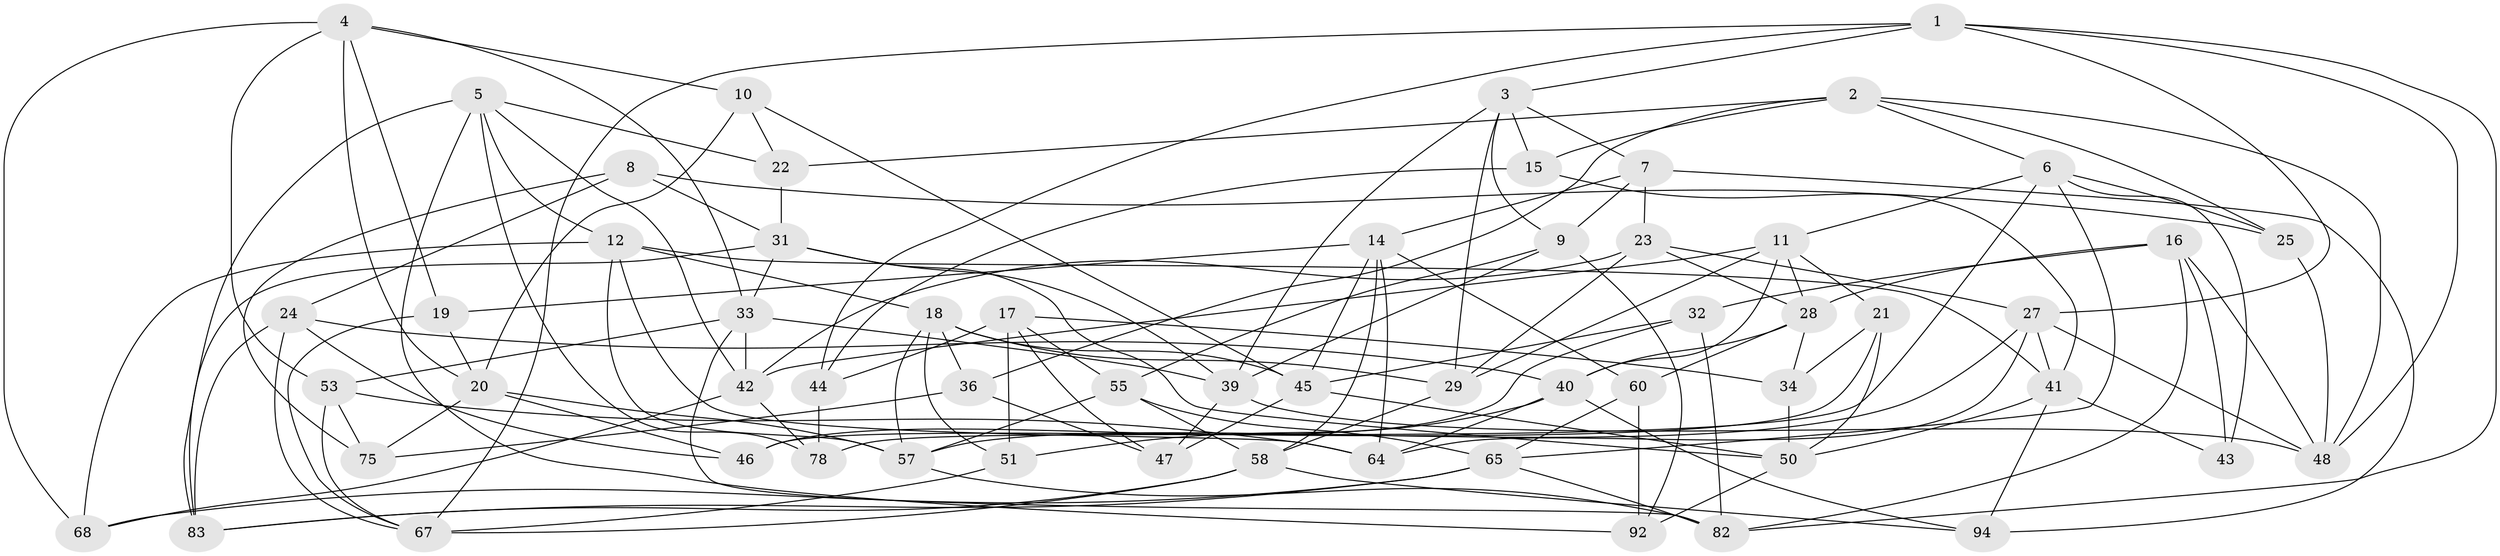 // original degree distribution, {4: 1.0}
// Generated by graph-tools (version 1.1) at 2025/42/03/06/25 10:42:23]
// undirected, 59 vertices, 150 edges
graph export_dot {
graph [start="1"]
  node [color=gray90,style=filled];
  1 [super="+62"];
  2 [super="+13"];
  3 [super="+84"];
  4 [super="+38"];
  5 [super="+49"];
  6 [super="+69"];
  7 [super="+70"];
  8;
  9 [super="+85"];
  10;
  11 [super="+59"];
  12 [super="+30"];
  14 [super="+61"];
  15;
  16 [super="+35"];
  17 [super="+54"];
  18 [super="+96"];
  19;
  20 [super="+80"];
  21;
  22;
  23 [super="+87"];
  24 [super="+26"];
  25;
  27 [super="+91"];
  28 [super="+79"];
  29 [super="+63"];
  31 [super="+37"];
  32;
  33 [super="+66"];
  34;
  36;
  39 [super="+52"];
  40 [super="+89"];
  41 [super="+71"];
  42 [super="+74"];
  43;
  44;
  45 [super="+72"];
  46;
  47;
  48 [super="+95"];
  50 [super="+73"];
  51;
  53 [super="+56"];
  55 [super="+90"];
  57 [super="+86"];
  58 [super="+77"];
  60;
  64 [super="+76"];
  65 [super="+88"];
  67 [super="+81"];
  68;
  75;
  78;
  82 [super="+97"];
  83 [super="+93"];
  92;
  94;
  1 -- 44;
  1 -- 48;
  1 -- 27;
  1 -- 67;
  1 -- 3;
  1 -- 82;
  2 -- 25;
  2 -- 36;
  2 -- 48;
  2 -- 15;
  2 -- 6;
  2 -- 22;
  3 -- 29;
  3 -- 15;
  3 -- 7;
  3 -- 9;
  3 -- 39;
  4 -- 68;
  4 -- 19;
  4 -- 20;
  4 -- 33;
  4 -- 10;
  4 -- 53;
  5 -- 22;
  5 -- 92;
  5 -- 42;
  5 -- 78;
  5 -- 83;
  5 -- 12;
  6 -- 65;
  6 -- 11;
  6 -- 25;
  6 -- 43;
  6 -- 78;
  7 -- 9 [weight=2];
  7 -- 23;
  7 -- 94;
  7 -- 14;
  8 -- 75;
  8 -- 25;
  8 -- 31;
  8 -- 24;
  9 -- 92;
  9 -- 55;
  9 -- 39;
  10 -- 45;
  10 -- 22;
  10 -- 20;
  11 -- 21;
  11 -- 29;
  11 -- 42;
  11 -- 28;
  11 -- 40;
  12 -- 64;
  12 -- 57;
  12 -- 41;
  12 -- 68;
  12 -- 18;
  14 -- 58;
  14 -- 19;
  14 -- 60;
  14 -- 45;
  14 -- 64;
  15 -- 41;
  15 -- 44;
  16 -- 43 [weight=2];
  16 -- 82;
  16 -- 32;
  16 -- 28;
  16 -- 48;
  17 -- 51;
  17 -- 34;
  17 -- 44;
  17 -- 55 [weight=2];
  17 -- 47;
  18 -- 51;
  18 -- 36;
  18 -- 29;
  18 -- 57;
  18 -- 45;
  19 -- 67;
  19 -- 20;
  20 -- 46;
  20 -- 75;
  20 -- 57;
  21 -- 34;
  21 -- 46;
  21 -- 50;
  22 -- 31;
  23 -- 27;
  23 -- 42;
  23 -- 29 [weight=2];
  23 -- 28;
  24 -- 83 [weight=2];
  24 -- 46;
  24 -- 40;
  24 -- 67;
  25 -- 48;
  27 -- 57;
  27 -- 64;
  27 -- 41;
  27 -- 48;
  28 -- 60;
  28 -- 34;
  28 -- 40;
  29 -- 58;
  31 -- 83;
  31 -- 33;
  31 -- 50;
  31 -- 39;
  32 -- 46;
  32 -- 45;
  32 -- 82;
  33 -- 53;
  33 -- 82;
  33 -- 39;
  33 -- 42;
  34 -- 50;
  36 -- 47;
  36 -- 75;
  39 -- 47;
  39 -- 48;
  40 -- 94;
  40 -- 64;
  40 -- 51;
  41 -- 43;
  41 -- 50;
  41 -- 94;
  42 -- 78;
  42 -- 68;
  44 -- 78;
  45 -- 47;
  45 -- 50;
  50 -- 92;
  51 -- 67;
  53 -- 64 [weight=2];
  53 -- 67;
  53 -- 75;
  55 -- 65;
  55 -- 58;
  55 -- 57;
  57 -- 82;
  58 -- 94;
  58 -- 83;
  58 -- 67;
  60 -- 92;
  60 -- 65;
  65 -- 68;
  65 -- 82;
  65 -- 83;
}
